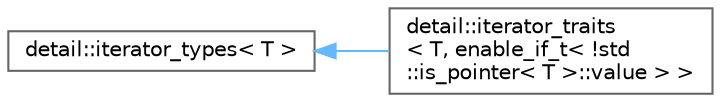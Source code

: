 digraph "Gráfico de jerarquía de clases"
{
 // LATEX_PDF_SIZE
  bgcolor="transparent";
  edge [fontname=Helvetica,fontsize=10,labelfontname=Helvetica,labelfontsize=10];
  node [fontname=Helvetica,fontsize=10,shape=box,height=0.2,width=0.4];
  rankdir="LR";
  Node0 [id="Node000000",label="detail::iterator_types\< T \>",height=0.2,width=0.4,color="grey40", fillcolor="white", style="filled",URL="$structdetail_1_1iterator__types.html",tooltip=" "];
  Node0 -> Node1 [id="edge91_Node000000_Node000001",dir="back",color="steelblue1",style="solid",tooltip=" "];
  Node1 [id="Node000001",label="detail::iterator_traits\l\< T, enable_if_t\< !std\l::is_pointer\< T \>::value \> \>",height=0.2,width=0.4,color="grey40", fillcolor="white", style="filled",URL="$structdetail_1_1iterator__traits_3_01_t_00_01enable__if__t_3_01_9std_1_1is__pointer_3_01_t_01_4_1_1value_01_4_01_4.html",tooltip=" "];
}
